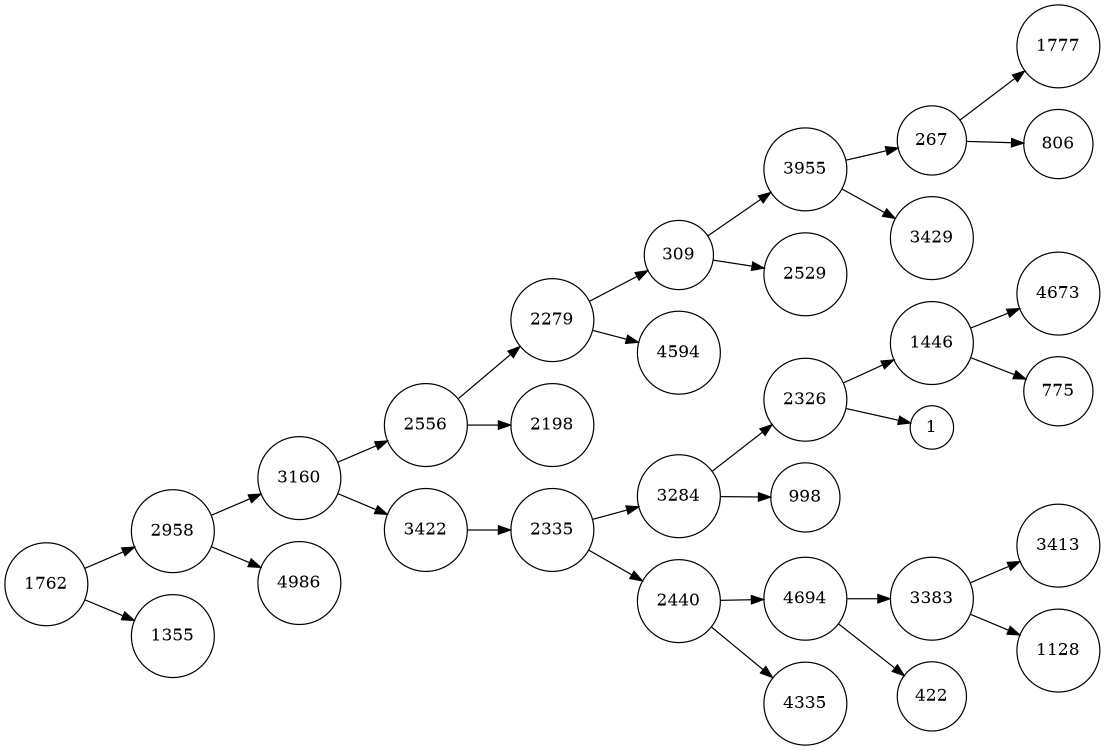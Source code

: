 digraph finite_state_machine {
	rankdir=LR size="8,5"
	node [shape=circle]
	1762 -> 2958

	1762 -> 1355

	2958 -> 3160

	2958 -> 4986

	3160 -> 2556

	3160 -> 3422

	2556 -> 2279

	2556 -> 2198

	2279 -> 309

	2279 -> 4594

	309 -> 3955

	309 -> 2529

	3955 -> 267

	3955 -> 3429

	267 -> 1777

	267 -> 806

	3422 -> 2335

	2335 -> 3284

	2335 -> 2440

	3284 -> 2326

	3284 -> 998

	2326 -> 1446

	2326 -> 1

	1446 -> 4673

	1446 -> 775

	2440 -> 4694

	2440 -> 4335

	4694 -> 3383

	4694 -> 422

	3383 -> 3413

	3383 -> 1128

}
